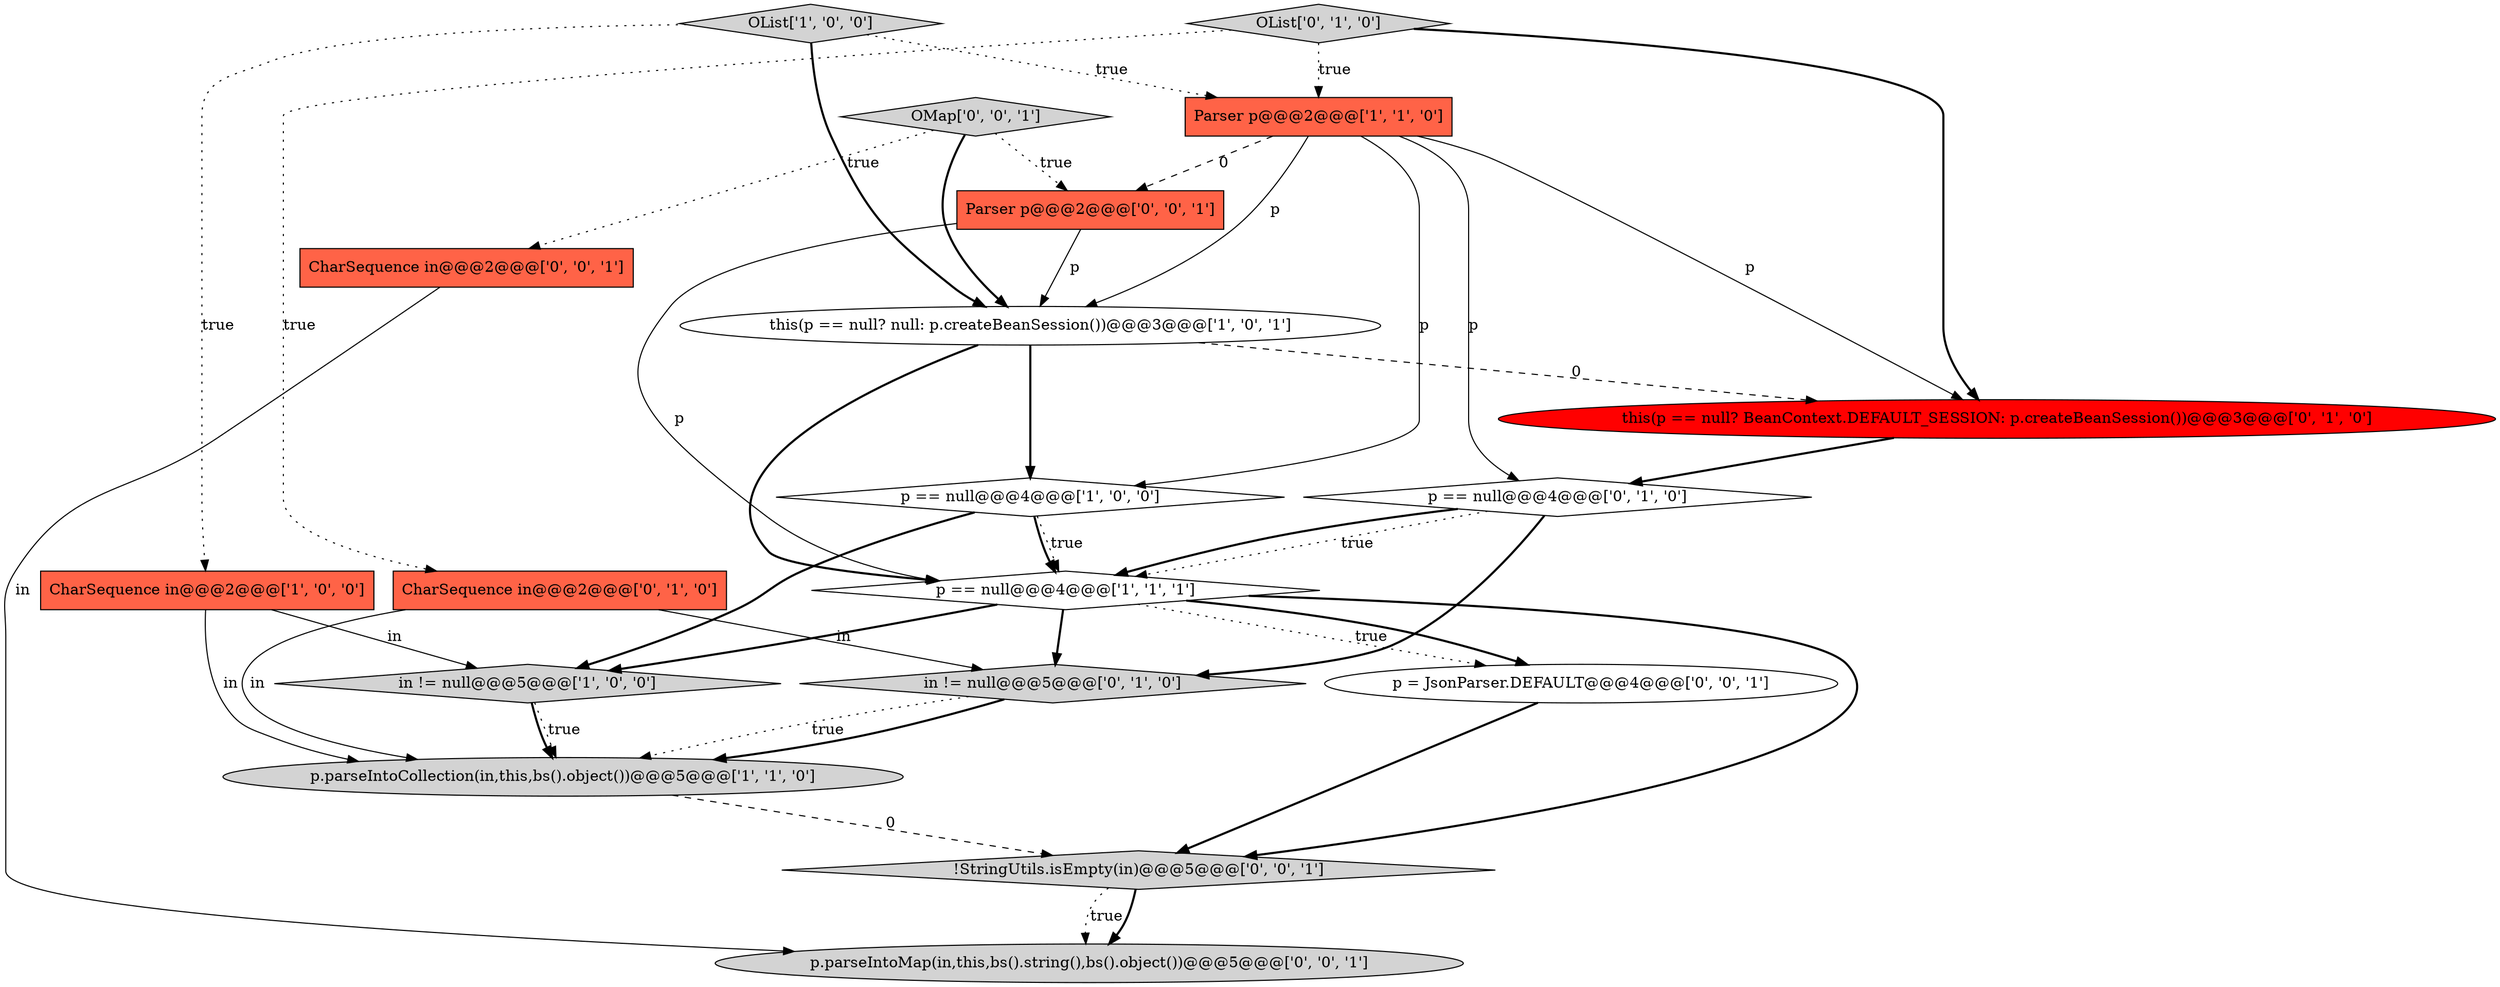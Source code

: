 digraph {
4 [style = filled, label = "OList['1', '0', '0']", fillcolor = lightgray, shape = diamond image = "AAA0AAABBB1BBB"];
5 [style = filled, label = "p == null@@@4@@@['1', '1', '1']", fillcolor = white, shape = diamond image = "AAA0AAABBB1BBB"];
8 [style = filled, label = "CharSequence in@@@2@@@['0', '1', '0']", fillcolor = tomato, shape = box image = "AAA0AAABBB2BBB"];
18 [style = filled, label = "p = JsonParser.DEFAULT@@@4@@@['0', '0', '1']", fillcolor = white, shape = ellipse image = "AAA0AAABBB3BBB"];
0 [style = filled, label = "this(p == null? null: p.createBeanSession())@@@3@@@['1', '0', '1']", fillcolor = white, shape = ellipse image = "AAA0AAABBB1BBB"];
1 [style = filled, label = "p == null@@@4@@@['1', '0', '0']", fillcolor = white, shape = diamond image = "AAA0AAABBB1BBB"];
15 [style = filled, label = "p.parseIntoMap(in,this,bs().string(),bs().object())@@@5@@@['0', '0', '1']", fillcolor = lightgray, shape = ellipse image = "AAA0AAABBB3BBB"];
6 [style = filled, label = "Parser p@@@2@@@['1', '1', '0']", fillcolor = tomato, shape = box image = "AAA0AAABBB1BBB"];
10 [style = filled, label = "in != null@@@5@@@['0', '1', '0']", fillcolor = lightgray, shape = diamond image = "AAA0AAABBB2BBB"];
9 [style = filled, label = "this(p == null? BeanContext.DEFAULT_SESSION: p.createBeanSession())@@@3@@@['0', '1', '0']", fillcolor = red, shape = ellipse image = "AAA1AAABBB2BBB"];
11 [style = filled, label = "p == null@@@4@@@['0', '1', '0']", fillcolor = white, shape = diamond image = "AAA0AAABBB2BBB"];
13 [style = filled, label = "CharSequence in@@@2@@@['0', '0', '1']", fillcolor = tomato, shape = box image = "AAA0AAABBB3BBB"];
7 [style = filled, label = "p.parseIntoCollection(in,this,bs().object())@@@5@@@['1', '1', '0']", fillcolor = lightgray, shape = ellipse image = "AAA0AAABBB1BBB"];
12 [style = filled, label = "OList['0', '1', '0']", fillcolor = lightgray, shape = diamond image = "AAA0AAABBB2BBB"];
16 [style = filled, label = "Parser p@@@2@@@['0', '0', '1']", fillcolor = tomato, shape = box image = "AAA0AAABBB3BBB"];
2 [style = filled, label = "in != null@@@5@@@['1', '0', '0']", fillcolor = lightgray, shape = diamond image = "AAA0AAABBB1BBB"];
17 [style = filled, label = "!StringUtils.isEmpty(in)@@@5@@@['0', '0', '1']", fillcolor = lightgray, shape = diamond image = "AAA0AAABBB3BBB"];
14 [style = filled, label = "OMap['0', '0', '1']", fillcolor = lightgray, shape = diamond image = "AAA0AAABBB3BBB"];
3 [style = filled, label = "CharSequence in@@@2@@@['1', '0', '0']", fillcolor = tomato, shape = box image = "AAA0AAABBB1BBB"];
1->5 [style = bold, label=""];
4->6 [style = dotted, label="true"];
5->10 [style = bold, label=""];
9->11 [style = bold, label=""];
3->7 [style = solid, label="in"];
5->18 [style = dotted, label="true"];
7->17 [style = dashed, label="0"];
12->8 [style = dotted, label="true"];
6->9 [style = solid, label="p"];
6->11 [style = solid, label="p"];
8->7 [style = solid, label="in"];
18->17 [style = bold, label=""];
8->10 [style = solid, label="in"];
11->5 [style = dotted, label="true"];
5->18 [style = bold, label=""];
13->15 [style = solid, label="in"];
12->9 [style = bold, label=""];
5->17 [style = bold, label=""];
10->7 [style = bold, label=""];
14->13 [style = dotted, label="true"];
4->0 [style = bold, label=""];
6->0 [style = solid, label="p"];
3->2 [style = solid, label="in"];
14->16 [style = dotted, label="true"];
6->1 [style = solid, label="p"];
5->2 [style = bold, label=""];
11->5 [style = bold, label=""];
6->16 [style = dashed, label="0"];
4->3 [style = dotted, label="true"];
16->0 [style = solid, label="p"];
17->15 [style = dotted, label="true"];
16->5 [style = solid, label="p"];
14->0 [style = bold, label=""];
12->6 [style = dotted, label="true"];
11->10 [style = bold, label=""];
0->1 [style = bold, label=""];
2->7 [style = dotted, label="true"];
17->15 [style = bold, label=""];
10->7 [style = dotted, label="true"];
1->2 [style = bold, label=""];
2->7 [style = bold, label=""];
0->9 [style = dashed, label="0"];
1->5 [style = dotted, label="true"];
0->5 [style = bold, label=""];
}
